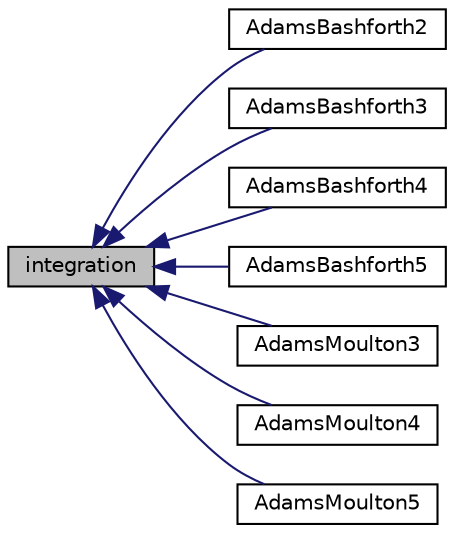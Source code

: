 digraph "integration"
{
 // LATEX_PDF_SIZE
  edge [fontname="Helvetica",fontsize="10",labelfontname="Helvetica",labelfontsize="10"];
  node [fontname="Helvetica",fontsize="10",shape=record];
  rankdir="LR";
  Node1 [label="integration",height=0.2,width=0.4,color="black", fillcolor="grey75", style="filled", fontcolor="black",tooltip="Base class for integrating the first order ODE (IVP)"];
  Node1 -> Node2 [dir="back",color="midnightblue",fontsize="10",style="solid",fontname="Helvetica"];
  Node2 [label="AdamsBashforth2",height=0.2,width=0.4,color="black", fillcolor="white", style="filled",URL="$classpFlow_1_1AdamsBashforth2.html",tooltip="Second order Adams-Bashforth integration method for solving ODE."];
  Node1 -> Node3 [dir="back",color="midnightblue",fontsize="10",style="solid",fontname="Helvetica"];
  Node3 [label="AdamsBashforth3",height=0.2,width=0.4,color="black", fillcolor="white", style="filled",URL="$classpFlow_1_1AdamsBashforth3.html",tooltip="Third order Adams-Bashforth integration method for solving ODE."];
  Node1 -> Node4 [dir="back",color="midnightblue",fontsize="10",style="solid",fontname="Helvetica"];
  Node4 [label="AdamsBashforth4",height=0.2,width=0.4,color="black", fillcolor="white", style="filled",URL="$classpFlow_1_1AdamsBashforth4.html",tooltip="Fourth order Adams-Bashforth integration method for solving ODE."];
  Node1 -> Node5 [dir="back",color="midnightblue",fontsize="10",style="solid",fontname="Helvetica"];
  Node5 [label="AdamsBashforth5",height=0.2,width=0.4,color="black", fillcolor="white", style="filled",URL="$classpFlow_1_1AdamsBashforth5.html",tooltip="Fifth order Adams-Bashforth integration method for solving ODE."];
  Node1 -> Node6 [dir="back",color="midnightblue",fontsize="10",style="solid",fontname="Helvetica"];
  Node6 [label="AdamsMoulton3",height=0.2,width=0.4,color="black", fillcolor="white", style="filled",URL="$classpFlow_1_1AdamsMoulton3.html",tooltip="Third order Adams-Moulton integration method for solving ODE."];
  Node1 -> Node7 [dir="back",color="midnightblue",fontsize="10",style="solid",fontname="Helvetica"];
  Node7 [label="AdamsMoulton4",height=0.2,width=0.4,color="black", fillcolor="white", style="filled",URL="$classpFlow_1_1AdamsMoulton4.html",tooltip="Fourth order Adams-Moulton integration method for solving ODE."];
  Node1 -> Node8 [dir="back",color="midnightblue",fontsize="10",style="solid",fontname="Helvetica"];
  Node8 [label="AdamsMoulton5",height=0.2,width=0.4,color="black", fillcolor="white", style="filled",URL="$classpFlow_1_1AdamsMoulton5.html",tooltip="Fifth order Adams-Moulton integration method for solving ODE."];
}
